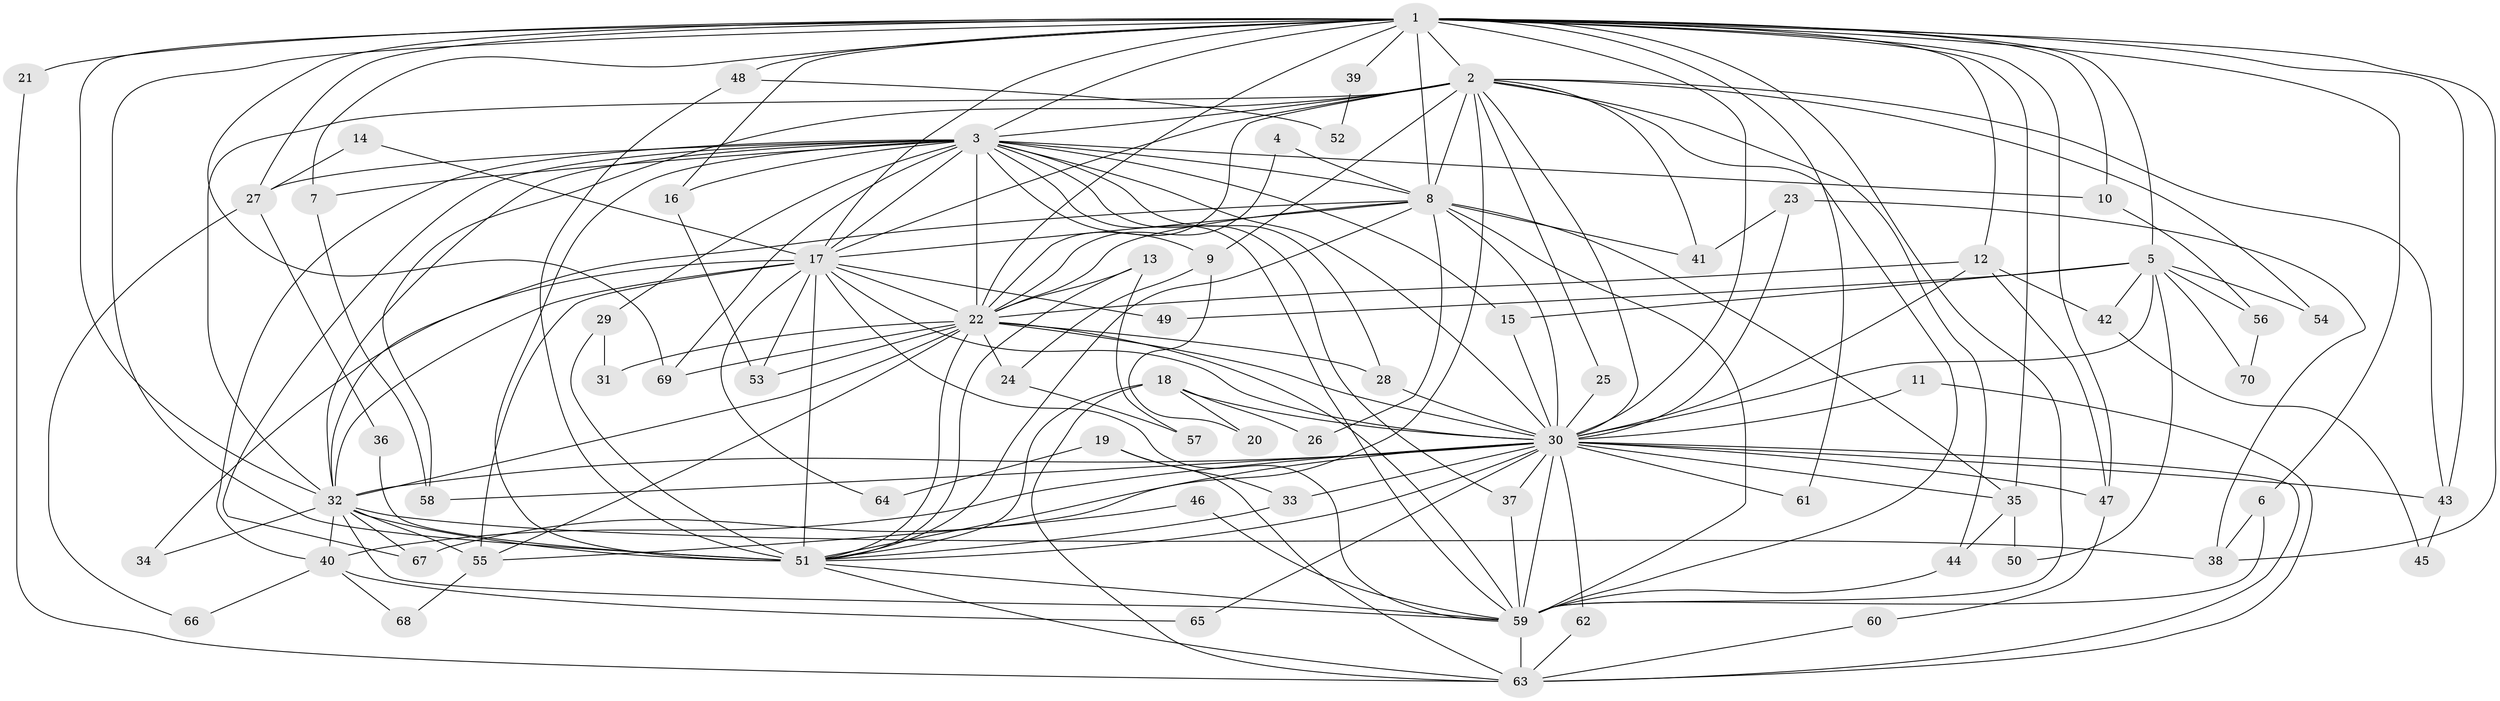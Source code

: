 // original degree distribution, {28: 0.01, 14: 0.01, 33: 0.01, 15: 0.02, 19: 0.02, 16: 0.01, 25: 0.01, 17: 0.01, 5: 0.04, 2: 0.53, 9: 0.02, 4: 0.06, 3: 0.23, 6: 0.02}
// Generated by graph-tools (version 1.1) at 2025/36/03/04/25 23:36:30]
// undirected, 70 vertices, 182 edges
graph export_dot {
  node [color=gray90,style=filled];
  1;
  2;
  3;
  4;
  5;
  6;
  7;
  8;
  9;
  10;
  11;
  12;
  13;
  14;
  15;
  16;
  17;
  18;
  19;
  20;
  21;
  22;
  23;
  24;
  25;
  26;
  27;
  28;
  29;
  30;
  31;
  32;
  33;
  34;
  35;
  36;
  37;
  38;
  39;
  40;
  41;
  42;
  43;
  44;
  45;
  46;
  47;
  48;
  49;
  50;
  51;
  52;
  53;
  54;
  55;
  56;
  57;
  58;
  59;
  60;
  61;
  62;
  63;
  64;
  65;
  66;
  67;
  68;
  69;
  70;
  1 -- 2 [weight=1.0];
  1 -- 3 [weight=1.0];
  1 -- 5 [weight=1.0];
  1 -- 6 [weight=1.0];
  1 -- 7 [weight=1.0];
  1 -- 8 [weight=1.0];
  1 -- 10 [weight=1.0];
  1 -- 12 [weight=1.0];
  1 -- 16 [weight=1.0];
  1 -- 17 [weight=1.0];
  1 -- 21 [weight=1.0];
  1 -- 22 [weight=1.0];
  1 -- 27 [weight=2.0];
  1 -- 30 [weight=2.0];
  1 -- 32 [weight=1.0];
  1 -- 35 [weight=1.0];
  1 -- 38 [weight=1.0];
  1 -- 39 [weight=1.0];
  1 -- 43 [weight=1.0];
  1 -- 47 [weight=1.0];
  1 -- 48 [weight=1.0];
  1 -- 51 [weight=1.0];
  1 -- 59 [weight=1.0];
  1 -- 61 [weight=1.0];
  1 -- 69 [weight=1.0];
  2 -- 3 [weight=1.0];
  2 -- 8 [weight=1.0];
  2 -- 9 [weight=1.0];
  2 -- 17 [weight=1.0];
  2 -- 22 [weight=1.0];
  2 -- 25 [weight=1.0];
  2 -- 30 [weight=1.0];
  2 -- 32 [weight=1.0];
  2 -- 41 [weight=1.0];
  2 -- 43 [weight=1.0];
  2 -- 44 [weight=1.0];
  2 -- 51 [weight=1.0];
  2 -- 54 [weight=1.0];
  2 -- 58 [weight=1.0];
  2 -- 59 [weight=1.0];
  3 -- 7 [weight=1.0];
  3 -- 8 [weight=2.0];
  3 -- 9 [weight=1.0];
  3 -- 10 [weight=1.0];
  3 -- 15 [weight=1.0];
  3 -- 16 [weight=1.0];
  3 -- 17 [weight=1.0];
  3 -- 22 [weight=2.0];
  3 -- 27 [weight=1.0];
  3 -- 28 [weight=1.0];
  3 -- 29 [weight=1.0];
  3 -- 30 [weight=1.0];
  3 -- 32 [weight=1.0];
  3 -- 37 [weight=1.0];
  3 -- 40 [weight=1.0];
  3 -- 51 [weight=2.0];
  3 -- 59 [weight=1.0];
  3 -- 67 [weight=1.0];
  3 -- 69 [weight=1.0];
  4 -- 8 [weight=1.0];
  4 -- 22 [weight=1.0];
  5 -- 15 [weight=1.0];
  5 -- 30 [weight=1.0];
  5 -- 42 [weight=1.0];
  5 -- 49 [weight=1.0];
  5 -- 50 [weight=1.0];
  5 -- 54 [weight=1.0];
  5 -- 56 [weight=1.0];
  5 -- 70 [weight=1.0];
  6 -- 38 [weight=1.0];
  6 -- 59 [weight=1.0];
  7 -- 58 [weight=1.0];
  8 -- 17 [weight=1.0];
  8 -- 22 [weight=1.0];
  8 -- 26 [weight=1.0];
  8 -- 30 [weight=1.0];
  8 -- 32 [weight=1.0];
  8 -- 35 [weight=1.0];
  8 -- 41 [weight=1.0];
  8 -- 51 [weight=1.0];
  8 -- 59 [weight=1.0];
  9 -- 20 [weight=1.0];
  9 -- 24 [weight=1.0];
  10 -- 56 [weight=1.0];
  11 -- 30 [weight=1.0];
  11 -- 63 [weight=1.0];
  12 -- 22 [weight=1.0];
  12 -- 30 [weight=1.0];
  12 -- 42 [weight=1.0];
  12 -- 47 [weight=1.0];
  13 -- 22 [weight=1.0];
  13 -- 51 [weight=1.0];
  13 -- 57 [weight=1.0];
  14 -- 17 [weight=1.0];
  14 -- 27 [weight=1.0];
  15 -- 30 [weight=1.0];
  16 -- 53 [weight=1.0];
  17 -- 22 [weight=1.0];
  17 -- 30 [weight=1.0];
  17 -- 32 [weight=1.0];
  17 -- 34 [weight=2.0];
  17 -- 49 [weight=1.0];
  17 -- 51 [weight=2.0];
  17 -- 53 [weight=1.0];
  17 -- 55 [weight=1.0];
  17 -- 59 [weight=1.0];
  17 -- 64 [weight=1.0];
  18 -- 20 [weight=1.0];
  18 -- 26 [weight=1.0];
  18 -- 30 [weight=1.0];
  18 -- 51 [weight=1.0];
  18 -- 63 [weight=1.0];
  19 -- 33 [weight=1.0];
  19 -- 63 [weight=1.0];
  19 -- 64 [weight=1.0];
  21 -- 63 [weight=1.0];
  22 -- 24 [weight=1.0];
  22 -- 28 [weight=1.0];
  22 -- 30 [weight=1.0];
  22 -- 31 [weight=1.0];
  22 -- 32 [weight=1.0];
  22 -- 51 [weight=1.0];
  22 -- 53 [weight=1.0];
  22 -- 55 [weight=1.0];
  22 -- 59 [weight=1.0];
  22 -- 69 [weight=1.0];
  23 -- 30 [weight=1.0];
  23 -- 38 [weight=1.0];
  23 -- 41 [weight=1.0];
  24 -- 57 [weight=1.0];
  25 -- 30 [weight=2.0];
  27 -- 36 [weight=1.0];
  27 -- 66 [weight=1.0];
  28 -- 30 [weight=1.0];
  29 -- 31 [weight=1.0];
  29 -- 51 [weight=1.0];
  30 -- 32 [weight=1.0];
  30 -- 33 [weight=2.0];
  30 -- 35 [weight=1.0];
  30 -- 37 [weight=1.0];
  30 -- 40 [weight=1.0];
  30 -- 43 [weight=1.0];
  30 -- 47 [weight=1.0];
  30 -- 51 [weight=1.0];
  30 -- 58 [weight=1.0];
  30 -- 59 [weight=2.0];
  30 -- 61 [weight=1.0];
  30 -- 62 [weight=1.0];
  30 -- 63 [weight=1.0];
  30 -- 65 [weight=1.0];
  30 -- 67 [weight=1.0];
  32 -- 34 [weight=1.0];
  32 -- 38 [weight=1.0];
  32 -- 40 [weight=1.0];
  32 -- 51 [weight=2.0];
  32 -- 55 [weight=1.0];
  32 -- 59 [weight=1.0];
  32 -- 67 [weight=1.0];
  33 -- 51 [weight=1.0];
  35 -- 44 [weight=1.0];
  35 -- 50 [weight=1.0];
  36 -- 51 [weight=1.0];
  37 -- 59 [weight=1.0];
  39 -- 52 [weight=1.0];
  40 -- 65 [weight=1.0];
  40 -- 66 [weight=1.0];
  40 -- 68 [weight=1.0];
  42 -- 45 [weight=1.0];
  43 -- 45 [weight=1.0];
  44 -- 59 [weight=1.0];
  46 -- 55 [weight=1.0];
  46 -- 59 [weight=1.0];
  47 -- 60 [weight=1.0];
  48 -- 51 [weight=1.0];
  48 -- 52 [weight=1.0];
  51 -- 59 [weight=1.0];
  51 -- 63 [weight=1.0];
  55 -- 68 [weight=1.0];
  56 -- 70 [weight=1.0];
  59 -- 63 [weight=1.0];
  60 -- 63 [weight=1.0];
  62 -- 63 [weight=1.0];
}
